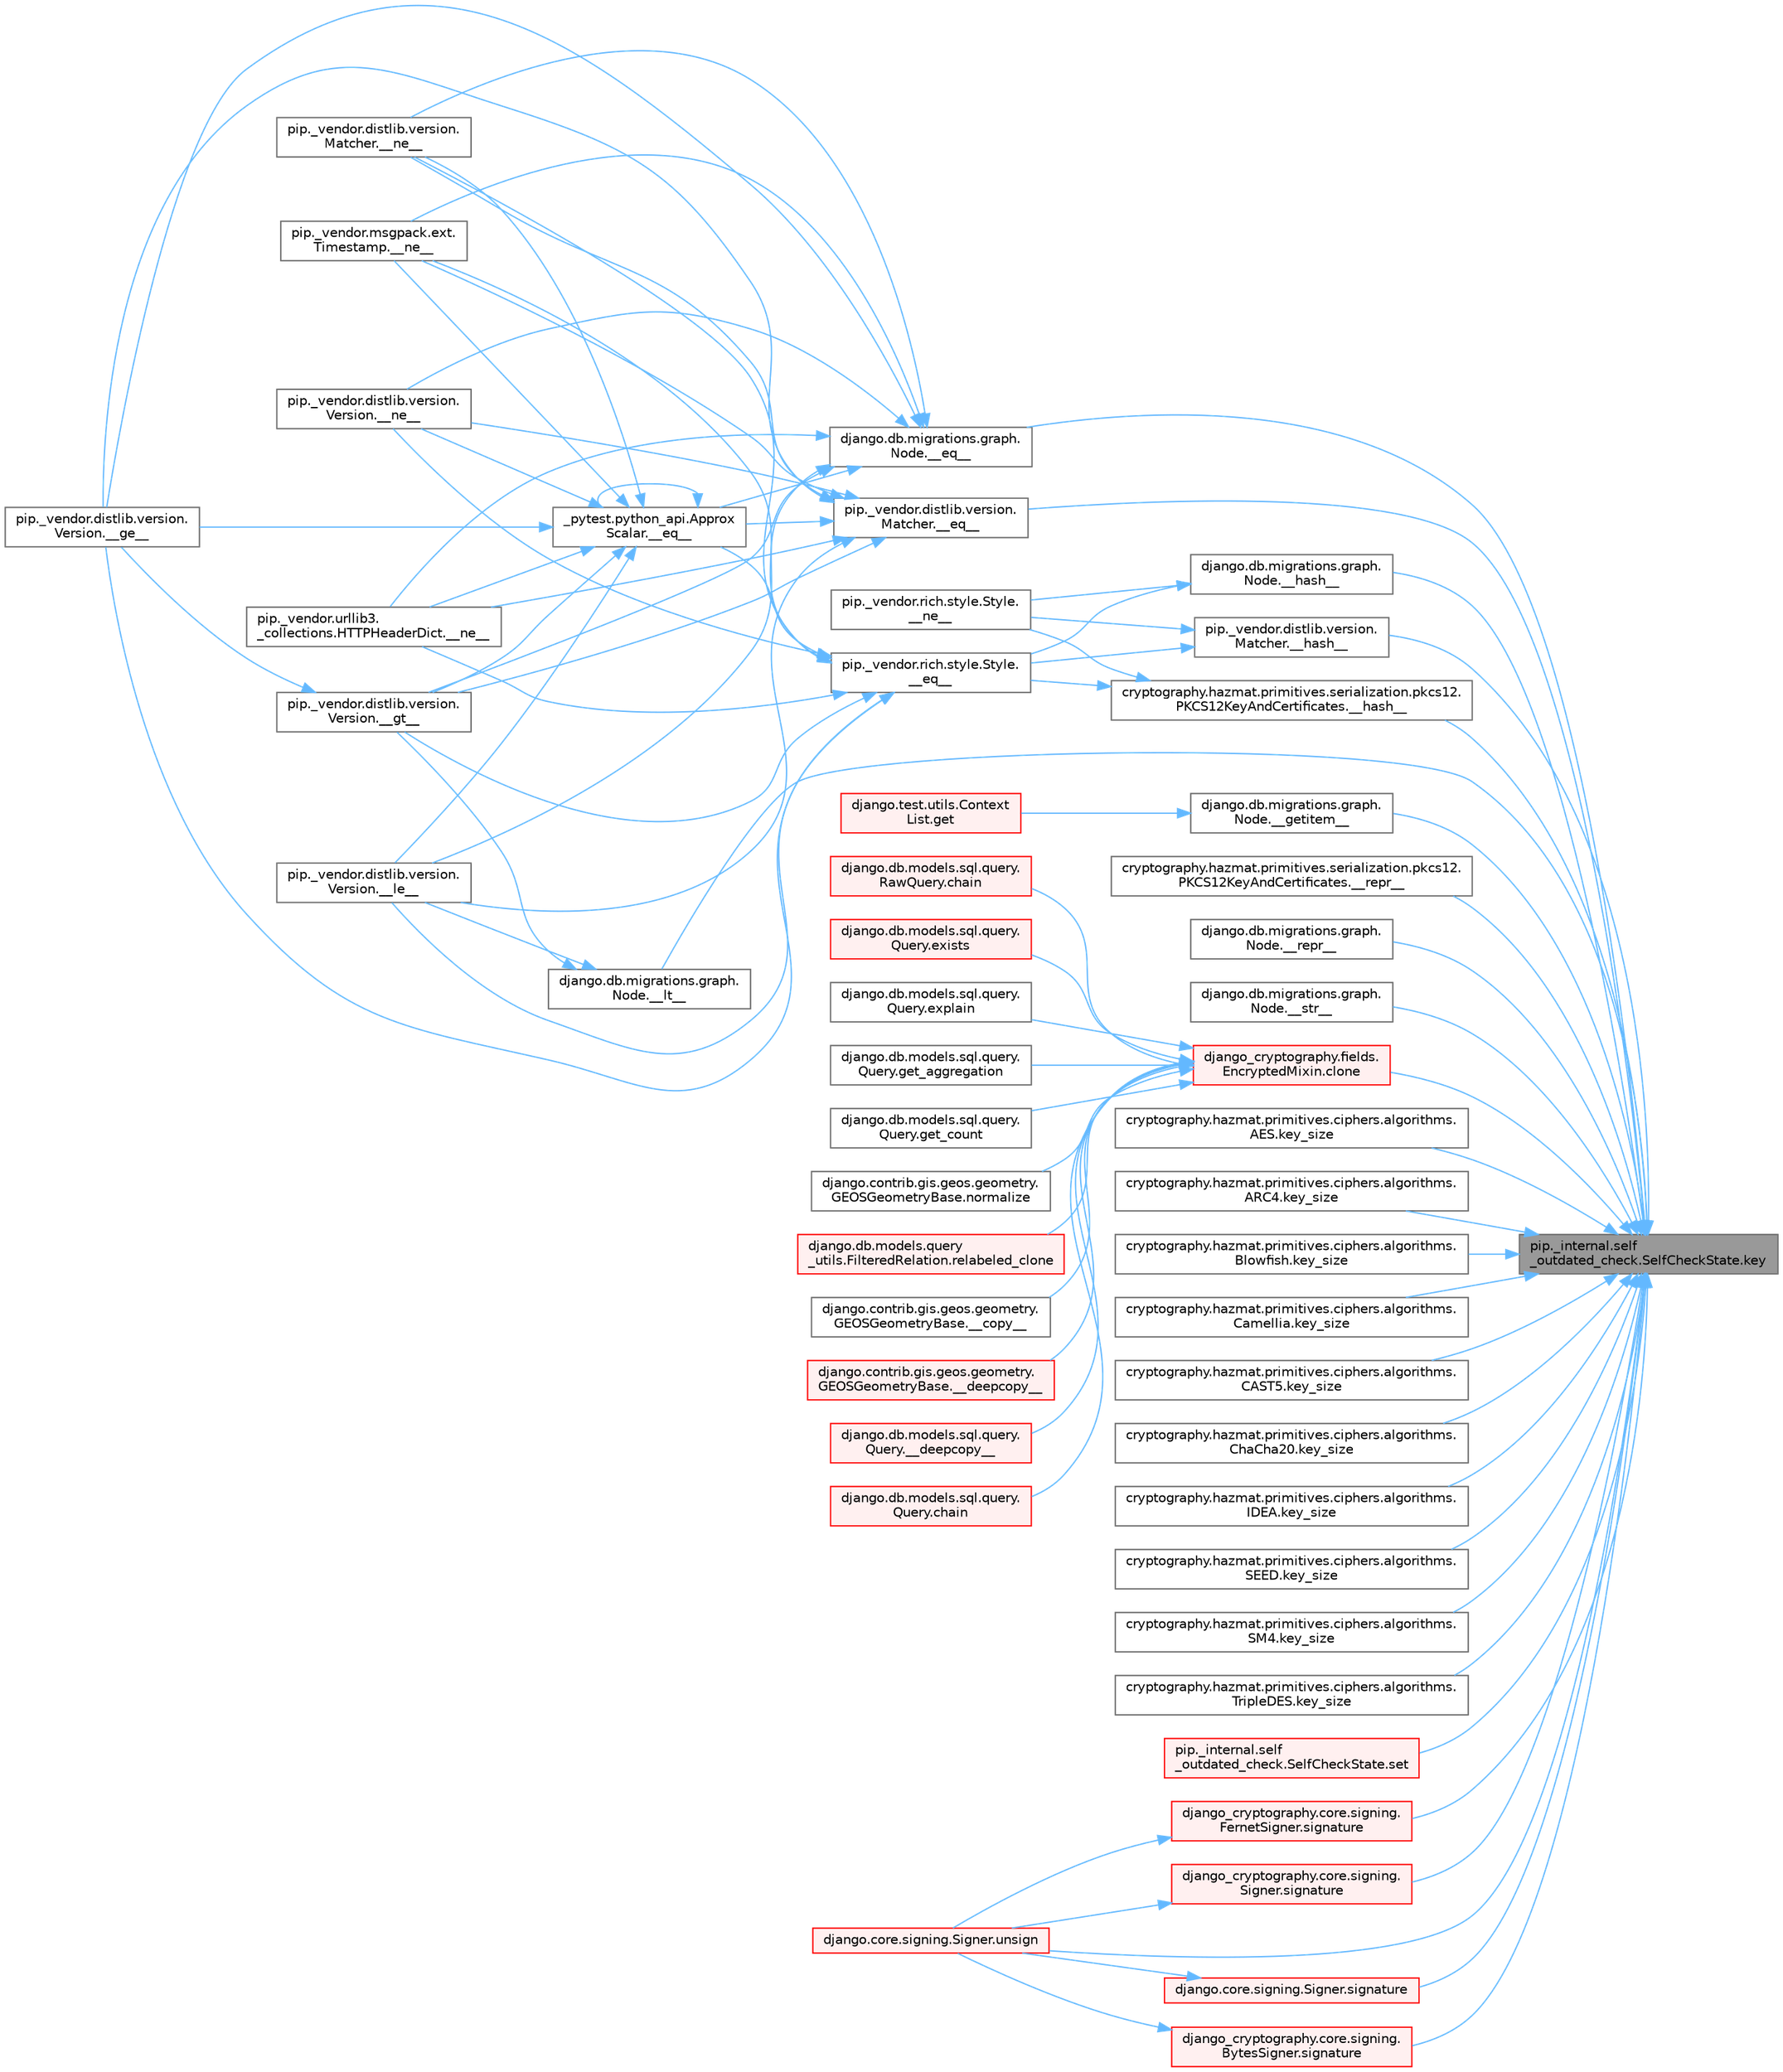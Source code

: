 digraph "pip._internal.self_outdated_check.SelfCheckState.key"
{
 // LATEX_PDF_SIZE
  bgcolor="transparent";
  edge [fontname=Helvetica,fontsize=10,labelfontname=Helvetica,labelfontsize=10];
  node [fontname=Helvetica,fontsize=10,shape=box,height=0.2,width=0.4];
  rankdir="RL";
  Node1 [id="Node000001",label="pip._internal.self\l_outdated_check.SelfCheckState.key",height=0.2,width=0.4,color="gray40", fillcolor="grey60", style="filled", fontcolor="black",tooltip=" "];
  Node1 -> Node2 [id="edge1_Node000001_Node000002",dir="back",color="steelblue1",style="solid",tooltip=" "];
  Node2 [id="Node000002",label="django.db.migrations.graph.\lNode.__eq__",height=0.2,width=0.4,color="grey40", fillcolor="white", style="filled",URL="$classdjango_1_1db_1_1migrations_1_1graph_1_1_node.html#a95300fc9e66a3e8bd7d6750ab7e21921",tooltip=" "];
  Node2 -> Node3 [id="edge2_Node000002_Node000003",dir="back",color="steelblue1",style="solid",tooltip=" "];
  Node3 [id="Node000003",label="_pytest.python_api.Approx\lScalar.__eq__",height=0.2,width=0.4,color="grey40", fillcolor="white", style="filled",URL="$class__pytest_1_1python__api_1_1_approx_scalar.html#af4601ee4ca7409927f88c83ebfc3d923",tooltip=" "];
  Node3 -> Node3 [id="edge3_Node000003_Node000003",dir="back",color="steelblue1",style="solid",tooltip=" "];
  Node3 -> Node4 [id="edge4_Node000003_Node000004",dir="back",color="steelblue1",style="solid",tooltip=" "];
  Node4 [id="Node000004",label="pip._vendor.distlib.version.\lVersion.__ge__",height=0.2,width=0.4,color="grey40", fillcolor="white", style="filled",URL="$classpip_1_1__vendor_1_1distlib_1_1version_1_1_version.html#aa6b7b889cebc687ddb5ed9040d01b1ec",tooltip=" "];
  Node3 -> Node5 [id="edge5_Node000003_Node000005",dir="back",color="steelblue1",style="solid",tooltip=" "];
  Node5 [id="Node000005",label="pip._vendor.distlib.version.\lVersion.__gt__",height=0.2,width=0.4,color="grey40", fillcolor="white", style="filled",URL="$classpip_1_1__vendor_1_1distlib_1_1version_1_1_version.html#a51cf0c8da1bb6829173ff6861b10cb5f",tooltip=" "];
  Node5 -> Node4 [id="edge6_Node000005_Node000004",dir="back",color="steelblue1",style="solid",tooltip=" "];
  Node3 -> Node6 [id="edge7_Node000003_Node000006",dir="back",color="steelblue1",style="solid",tooltip=" "];
  Node6 [id="Node000006",label="pip._vendor.distlib.version.\lVersion.__le__",height=0.2,width=0.4,color="grey40", fillcolor="white", style="filled",URL="$classpip_1_1__vendor_1_1distlib_1_1version_1_1_version.html#ae5e2c5d9b76377e286fcf92a382cbb8b",tooltip=" "];
  Node3 -> Node7 [id="edge8_Node000003_Node000007",dir="back",color="steelblue1",style="solid",tooltip=" "];
  Node7 [id="Node000007",label="pip._vendor.distlib.version.\lMatcher.__ne__",height=0.2,width=0.4,color="grey40", fillcolor="white", style="filled",URL="$classpip_1_1__vendor_1_1distlib_1_1version_1_1_matcher.html#a24f8f8a4686bff3018fee5d22f4e02f1",tooltip=" "];
  Node3 -> Node8 [id="edge9_Node000003_Node000008",dir="back",color="steelblue1",style="solid",tooltip=" "];
  Node8 [id="Node000008",label="pip._vendor.distlib.version.\lVersion.__ne__",height=0.2,width=0.4,color="grey40", fillcolor="white", style="filled",URL="$classpip_1_1__vendor_1_1distlib_1_1version_1_1_version.html#aea3cdf6db007318ab1a2e8d144e2a4a1",tooltip=" "];
  Node3 -> Node9 [id="edge10_Node000003_Node000009",dir="back",color="steelblue1",style="solid",tooltip=" "];
  Node9 [id="Node000009",label="pip._vendor.msgpack.ext.\lTimestamp.__ne__",height=0.2,width=0.4,color="grey40", fillcolor="white", style="filled",URL="$classpip_1_1__vendor_1_1msgpack_1_1ext_1_1_timestamp.html#ac38b8cada8075f7a1133b06bc99b2317",tooltip=" "];
  Node3 -> Node10 [id="edge11_Node000003_Node000010",dir="back",color="steelblue1",style="solid",tooltip=" "];
  Node10 [id="Node000010",label="pip._vendor.urllib3.\l_collections.HTTPHeaderDict.__ne__",height=0.2,width=0.4,color="grey40", fillcolor="white", style="filled",URL="$classpip_1_1__vendor_1_1urllib3_1_1__collections_1_1_h_t_t_p_header_dict.html#aa7766a9499d33160a1258e140e35a806",tooltip=" "];
  Node2 -> Node4 [id="edge12_Node000002_Node000004",dir="back",color="steelblue1",style="solid",tooltip=" "];
  Node2 -> Node5 [id="edge13_Node000002_Node000005",dir="back",color="steelblue1",style="solid",tooltip=" "];
  Node2 -> Node6 [id="edge14_Node000002_Node000006",dir="back",color="steelblue1",style="solid",tooltip=" "];
  Node2 -> Node7 [id="edge15_Node000002_Node000007",dir="back",color="steelblue1",style="solid",tooltip=" "];
  Node2 -> Node8 [id="edge16_Node000002_Node000008",dir="back",color="steelblue1",style="solid",tooltip=" "];
  Node2 -> Node9 [id="edge17_Node000002_Node000009",dir="back",color="steelblue1",style="solid",tooltip=" "];
  Node2 -> Node10 [id="edge18_Node000002_Node000010",dir="back",color="steelblue1",style="solid",tooltip=" "];
  Node1 -> Node11 [id="edge19_Node000001_Node000011",dir="back",color="steelblue1",style="solid",tooltip=" "];
  Node11 [id="Node000011",label="pip._vendor.distlib.version.\lMatcher.__eq__",height=0.2,width=0.4,color="grey40", fillcolor="white", style="filled",URL="$classpip_1_1__vendor_1_1distlib_1_1version_1_1_matcher.html#a3739a55222cb49e6ce88360fe9fe8993",tooltip=" "];
  Node11 -> Node3 [id="edge20_Node000011_Node000003",dir="back",color="steelblue1",style="solid",tooltip=" "];
  Node11 -> Node4 [id="edge21_Node000011_Node000004",dir="back",color="steelblue1",style="solid",tooltip=" "];
  Node11 -> Node5 [id="edge22_Node000011_Node000005",dir="back",color="steelblue1",style="solid",tooltip=" "];
  Node11 -> Node6 [id="edge23_Node000011_Node000006",dir="back",color="steelblue1",style="solid",tooltip=" "];
  Node11 -> Node7 [id="edge24_Node000011_Node000007",dir="back",color="steelblue1",style="solid",tooltip=" "];
  Node11 -> Node8 [id="edge25_Node000011_Node000008",dir="back",color="steelblue1",style="solid",tooltip=" "];
  Node11 -> Node9 [id="edge26_Node000011_Node000009",dir="back",color="steelblue1",style="solid",tooltip=" "];
  Node11 -> Node10 [id="edge27_Node000011_Node000010",dir="back",color="steelblue1",style="solid",tooltip=" "];
  Node1 -> Node12 [id="edge28_Node000001_Node000012",dir="back",color="steelblue1",style="solid",tooltip=" "];
  Node12 [id="Node000012",label="django.db.migrations.graph.\lNode.__getitem__",height=0.2,width=0.4,color="grey40", fillcolor="white", style="filled",URL="$classdjango_1_1db_1_1migrations_1_1graph_1_1_node.html#aa9a089413a616d7bb1b16fca3edaa345",tooltip=" "];
  Node12 -> Node13 [id="edge29_Node000012_Node000013",dir="back",color="steelblue1",style="solid",tooltip=" "];
  Node13 [id="Node000013",label="django.test.utils.Context\lList.get",height=0.2,width=0.4,color="red", fillcolor="#FFF0F0", style="filled",URL="$classdjango_1_1test_1_1utils_1_1_context_list.html#a1797663a8ac92f44dcb9ad281a896842",tooltip=" "];
  Node1 -> Node3181 [id="edge30_Node000001_Node003181",dir="back",color="steelblue1",style="solid",tooltip=" "];
  Node3181 [id="Node003181",label="cryptography.hazmat.primitives.serialization.pkcs12.\lPKCS12KeyAndCertificates.__hash__",height=0.2,width=0.4,color="grey40", fillcolor="white", style="filled",URL="$classcryptography_1_1hazmat_1_1primitives_1_1serialization_1_1pkcs12_1_1_p_k_c_s12_key_and_certificates.html#ab480e11a62bb5cab7607f71b47d649c3",tooltip=" "];
  Node3181 -> Node78 [id="edge31_Node003181_Node000078",dir="back",color="steelblue1",style="solid",tooltip=" "];
  Node78 [id="Node000078",label="pip._vendor.rich.style.Style.\l__eq__",height=0.2,width=0.4,color="grey40", fillcolor="white", style="filled",URL="$classpip_1_1__vendor_1_1rich_1_1style_1_1_style.html#aa1040cd22d3171dc8ac3f0ce31653284",tooltip=" "];
  Node78 -> Node3 [id="edge32_Node000078_Node000003",dir="back",color="steelblue1",style="solid",tooltip=" "];
  Node78 -> Node4 [id="edge33_Node000078_Node000004",dir="back",color="steelblue1",style="solid",tooltip=" "];
  Node78 -> Node5 [id="edge34_Node000078_Node000005",dir="back",color="steelblue1",style="solid",tooltip=" "];
  Node78 -> Node6 [id="edge35_Node000078_Node000006",dir="back",color="steelblue1",style="solid",tooltip=" "];
  Node78 -> Node7 [id="edge36_Node000078_Node000007",dir="back",color="steelblue1",style="solid",tooltip=" "];
  Node78 -> Node8 [id="edge37_Node000078_Node000008",dir="back",color="steelblue1",style="solid",tooltip=" "];
  Node78 -> Node9 [id="edge38_Node000078_Node000009",dir="back",color="steelblue1",style="solid",tooltip=" "];
  Node78 -> Node10 [id="edge39_Node000078_Node000010",dir="back",color="steelblue1",style="solid",tooltip=" "];
  Node3181 -> Node79 [id="edge40_Node003181_Node000079",dir="back",color="steelblue1",style="solid",tooltip=" "];
  Node79 [id="Node000079",label="pip._vendor.rich.style.Style.\l__ne__",height=0.2,width=0.4,color="grey40", fillcolor="white", style="filled",URL="$classpip_1_1__vendor_1_1rich_1_1style_1_1_style.html#a97595d869459e2d619505c87c0b9fe81",tooltip=" "];
  Node1 -> Node3182 [id="edge41_Node000001_Node003182",dir="back",color="steelblue1",style="solid",tooltip=" "];
  Node3182 [id="Node003182",label="django.db.migrations.graph.\lNode.__hash__",height=0.2,width=0.4,color="grey40", fillcolor="white", style="filled",URL="$classdjango_1_1db_1_1migrations_1_1graph_1_1_node.html#a9dfed577d8d3fe5651e4f19ec7545711",tooltip=" "];
  Node3182 -> Node78 [id="edge42_Node003182_Node000078",dir="back",color="steelblue1",style="solid",tooltip=" "];
  Node3182 -> Node79 [id="edge43_Node003182_Node000079",dir="back",color="steelblue1",style="solid",tooltip=" "];
  Node1 -> Node3183 [id="edge44_Node000001_Node003183",dir="back",color="steelblue1",style="solid",tooltip=" "];
  Node3183 [id="Node003183",label="pip._vendor.distlib.version.\lMatcher.__hash__",height=0.2,width=0.4,color="grey40", fillcolor="white", style="filled",URL="$classpip_1_1__vendor_1_1distlib_1_1version_1_1_matcher.html#a9f7f12525ef7605145f83eae2f8aecb3",tooltip=" "];
  Node3183 -> Node78 [id="edge45_Node003183_Node000078",dir="back",color="steelblue1",style="solid",tooltip=" "];
  Node3183 -> Node79 [id="edge46_Node003183_Node000079",dir="back",color="steelblue1",style="solid",tooltip=" "];
  Node1 -> Node3184 [id="edge47_Node000001_Node003184",dir="back",color="steelblue1",style="solid",tooltip=" "];
  Node3184 [id="Node003184",label="django.db.migrations.graph.\lNode.__lt__",height=0.2,width=0.4,color="grey40", fillcolor="white", style="filled",URL="$classdjango_1_1db_1_1migrations_1_1graph_1_1_node.html#a066ca0f59d37562c90ad7cac7daf4532",tooltip=" "];
  Node3184 -> Node5 [id="edge48_Node003184_Node000005",dir="back",color="steelblue1",style="solid",tooltip=" "];
  Node3184 -> Node6 [id="edge49_Node003184_Node000006",dir="back",color="steelblue1",style="solid",tooltip=" "];
  Node1 -> Node3185 [id="edge50_Node000001_Node003185",dir="back",color="steelblue1",style="solid",tooltip=" "];
  Node3185 [id="Node003185",label="cryptography.hazmat.primitives.serialization.pkcs12.\lPKCS12KeyAndCertificates.__repr__",height=0.2,width=0.4,color="grey40", fillcolor="white", style="filled",URL="$classcryptography_1_1hazmat_1_1primitives_1_1serialization_1_1pkcs12_1_1_p_k_c_s12_key_and_certificates.html#ae4654e49043a4cfe7220180870d311ec",tooltip=" "];
  Node1 -> Node3186 [id="edge51_Node000001_Node003186",dir="back",color="steelblue1",style="solid",tooltip=" "];
  Node3186 [id="Node003186",label="django.db.migrations.graph.\lNode.__repr__",height=0.2,width=0.4,color="grey40", fillcolor="white", style="filled",URL="$classdjango_1_1db_1_1migrations_1_1graph_1_1_node.html#a60107dc395b18ed63894fee9c55e3969",tooltip=" "];
  Node1 -> Node3187 [id="edge52_Node000001_Node003187",dir="back",color="steelblue1",style="solid",tooltip=" "];
  Node3187 [id="Node003187",label="django.db.migrations.graph.\lNode.__str__",height=0.2,width=0.4,color="grey40", fillcolor="white", style="filled",URL="$classdjango_1_1db_1_1migrations_1_1graph_1_1_node.html#ace3040fc3a8788ca21a3106d53ebb9bd",tooltip=" "];
  Node1 -> Node3188 [id="edge53_Node000001_Node003188",dir="back",color="steelblue1",style="solid",tooltip=" "];
  Node3188 [id="Node003188",label="django_cryptography.fields.\lEncryptedMixin.clone",height=0.2,width=0.4,color="red", fillcolor="#FFF0F0", style="filled",URL="$classdjango__cryptography_1_1fields_1_1_encrypted_mixin.html#a65b15937ff36f3790528449e030ce8a9",tooltip=" "];
  Node3188 -> Node487 [id="edge54_Node003188_Node000487",dir="back",color="steelblue1",style="solid",tooltip=" "];
  Node487 [id="Node000487",label="django.contrib.gis.geos.geometry.\lGEOSGeometryBase.__copy__",height=0.2,width=0.4,color="grey40", fillcolor="white", style="filled",URL="$classdjango_1_1contrib_1_1gis_1_1geos_1_1geometry_1_1_g_e_o_s_geometry_base.html#ae0f85dbfd6e6e2dab4aa9dd295340b87",tooltip=" "];
  Node3188 -> Node488 [id="edge55_Node003188_Node000488",dir="back",color="steelblue1",style="solid",tooltip=" "];
  Node488 [id="Node000488",label="django.contrib.gis.geos.geometry.\lGEOSGeometryBase.__deepcopy__",height=0.2,width=0.4,color="red", fillcolor="#FFF0F0", style="filled",URL="$classdjango_1_1contrib_1_1gis_1_1geos_1_1geometry_1_1_g_e_o_s_geometry_base.html#ac6f16be987e8c98b9ecb52ccb388c18c",tooltip=" "];
  Node3188 -> Node489 [id="edge56_Node003188_Node000489",dir="back",color="steelblue1",style="solid",tooltip=" "];
  Node489 [id="Node000489",label="django.db.models.sql.query.\lQuery.__deepcopy__",height=0.2,width=0.4,color="red", fillcolor="#FFF0F0", style="filled",URL="$classdjango_1_1db_1_1models_1_1sql_1_1query_1_1_query.html#a03b0d1ca81a588c179694300577a5dde",tooltip=" "];
  Node3188 -> Node490 [id="edge57_Node003188_Node000490",dir="back",color="steelblue1",style="solid",tooltip=" "];
  Node490 [id="Node000490",label="django.db.models.sql.query.\lQuery.chain",height=0.2,width=0.4,color="red", fillcolor="#FFF0F0", style="filled",URL="$classdjango_1_1db_1_1models_1_1sql_1_1query_1_1_query.html#aa3fe5320676d05bc24bd69dcfc785a8f",tooltip=" "];
  Node3188 -> Node496 [id="edge58_Node003188_Node000496",dir="back",color="steelblue1",style="solid",tooltip=" "];
  Node496 [id="Node000496",label="django.db.models.sql.query.\lRawQuery.chain",height=0.2,width=0.4,color="red", fillcolor="#FFF0F0", style="filled",URL="$classdjango_1_1db_1_1models_1_1sql_1_1query_1_1_raw_query.html#a7fe9f8502e3420c0378f6edce01aa68b",tooltip=" "];
  Node3188 -> Node497 [id="edge59_Node003188_Node000497",dir="back",color="steelblue1",style="solid",tooltip=" "];
  Node497 [id="Node000497",label="django.db.models.sql.query.\lQuery.exists",height=0.2,width=0.4,color="red", fillcolor="#FFF0F0", style="filled",URL="$classdjango_1_1db_1_1models_1_1sql_1_1query_1_1_query.html#ae5c8bc324c4badfdcba3d115464be353",tooltip=" "];
  Node3188 -> Node521 [id="edge60_Node003188_Node000521",dir="back",color="steelblue1",style="solid",tooltip=" "];
  Node521 [id="Node000521",label="django.db.models.sql.query.\lQuery.explain",height=0.2,width=0.4,color="grey40", fillcolor="white", style="filled",URL="$classdjango_1_1db_1_1models_1_1sql_1_1query_1_1_query.html#a2017a64b53a6a8b184261899b21895e4",tooltip=" "];
  Node3188 -> Node522 [id="edge61_Node003188_Node000522",dir="back",color="steelblue1",style="solid",tooltip=" "];
  Node522 [id="Node000522",label="django.db.models.sql.query.\lQuery.get_aggregation",height=0.2,width=0.4,color="grey40", fillcolor="white", style="filled",URL="$classdjango_1_1db_1_1models_1_1sql_1_1query_1_1_query.html#a838bcc369ee808b360b6ab68323868e0",tooltip=" "];
  Node3188 -> Node523 [id="edge62_Node003188_Node000523",dir="back",color="steelblue1",style="solid",tooltip=" "];
  Node523 [id="Node000523",label="django.db.models.sql.query.\lQuery.get_count",height=0.2,width=0.4,color="grey40", fillcolor="white", style="filled",URL="$classdjango_1_1db_1_1models_1_1sql_1_1query_1_1_query.html#a4e6c10ea949b3a1c70851e0002656a09",tooltip=" "];
  Node3188 -> Node524 [id="edge63_Node003188_Node000524",dir="back",color="steelblue1",style="solid",tooltip=" "];
  Node524 [id="Node000524",label="django.contrib.gis.geos.geometry.\lGEOSGeometryBase.normalize",height=0.2,width=0.4,color="grey40", fillcolor="white", style="filled",URL="$classdjango_1_1contrib_1_1gis_1_1geos_1_1geometry_1_1_g_e_o_s_geometry_base.html#a8aced8b6d5ffee28e6220e108d7fec9b",tooltip=" "];
  Node3188 -> Node525 [id="edge64_Node003188_Node000525",dir="back",color="steelblue1",style="solid",tooltip=" "];
  Node525 [id="Node000525",label="django.db.models.query\l_utils.FilteredRelation.relabeled_clone",height=0.2,width=0.4,color="red", fillcolor="#FFF0F0", style="filled",URL="$classdjango_1_1db_1_1models_1_1query__utils_1_1_filtered_relation.html#a54721cf88cda04227bc9137fac94d470",tooltip=" "];
  Node1 -> Node3189 [id="edge65_Node000001_Node003189",dir="back",color="steelblue1",style="solid",tooltip=" "];
  Node3189 [id="Node003189",label="cryptography.hazmat.primitives.ciphers.algorithms.\lAES.key_size",height=0.2,width=0.4,color="grey40", fillcolor="white", style="filled",URL="$classcryptography_1_1hazmat_1_1primitives_1_1ciphers_1_1algorithms_1_1_a_e_s.html#ae1e39c48b1e7cabc9c8aef4ffb680f00",tooltip=" "];
  Node1 -> Node3190 [id="edge66_Node000001_Node003190",dir="back",color="steelblue1",style="solid",tooltip=" "];
  Node3190 [id="Node003190",label="cryptography.hazmat.primitives.ciphers.algorithms.\lARC4.key_size",height=0.2,width=0.4,color="grey40", fillcolor="white", style="filled",URL="$classcryptography_1_1hazmat_1_1primitives_1_1ciphers_1_1algorithms_1_1_a_r_c4.html#a06a95d51dec22e29f294acb0116f78f2",tooltip=" "];
  Node1 -> Node3191 [id="edge67_Node000001_Node003191",dir="back",color="steelblue1",style="solid",tooltip=" "];
  Node3191 [id="Node003191",label="cryptography.hazmat.primitives.ciphers.algorithms.\lBlowfish.key_size",height=0.2,width=0.4,color="grey40", fillcolor="white", style="filled",URL="$classcryptography_1_1hazmat_1_1primitives_1_1ciphers_1_1algorithms_1_1_blowfish.html#aa66abf9fc239a1fbe2a15ccbc7624d11",tooltip=" "];
  Node1 -> Node3192 [id="edge68_Node000001_Node003192",dir="back",color="steelblue1",style="solid",tooltip=" "];
  Node3192 [id="Node003192",label="cryptography.hazmat.primitives.ciphers.algorithms.\lCamellia.key_size",height=0.2,width=0.4,color="grey40", fillcolor="white", style="filled",URL="$classcryptography_1_1hazmat_1_1primitives_1_1ciphers_1_1algorithms_1_1_camellia.html#a37831982a40d424e0707c914b94764c0",tooltip=" "];
  Node1 -> Node3193 [id="edge69_Node000001_Node003193",dir="back",color="steelblue1",style="solid",tooltip=" "];
  Node3193 [id="Node003193",label="cryptography.hazmat.primitives.ciphers.algorithms.\lCAST5.key_size",height=0.2,width=0.4,color="grey40", fillcolor="white", style="filled",URL="$classcryptography_1_1hazmat_1_1primitives_1_1ciphers_1_1algorithms_1_1_c_a_s_t5.html#ac4a01ef82ce00632882399723e15ce29",tooltip=" "];
  Node1 -> Node3194 [id="edge70_Node000001_Node003194",dir="back",color="steelblue1",style="solid",tooltip=" "];
  Node3194 [id="Node003194",label="cryptography.hazmat.primitives.ciphers.algorithms.\lChaCha20.key_size",height=0.2,width=0.4,color="grey40", fillcolor="white", style="filled",URL="$classcryptography_1_1hazmat_1_1primitives_1_1ciphers_1_1algorithms_1_1_cha_cha20.html#ab4574180edb133743f574ac59b5b7498",tooltip=" "];
  Node1 -> Node3195 [id="edge71_Node000001_Node003195",dir="back",color="steelblue1",style="solid",tooltip=" "];
  Node3195 [id="Node003195",label="cryptography.hazmat.primitives.ciphers.algorithms.\lIDEA.key_size",height=0.2,width=0.4,color="grey40", fillcolor="white", style="filled",URL="$classcryptography_1_1hazmat_1_1primitives_1_1ciphers_1_1algorithms_1_1_i_d_e_a.html#a3f84ef92a7bef8d867218170151c8bd1",tooltip=" "];
  Node1 -> Node3196 [id="edge72_Node000001_Node003196",dir="back",color="steelblue1",style="solid",tooltip=" "];
  Node3196 [id="Node003196",label="cryptography.hazmat.primitives.ciphers.algorithms.\lSEED.key_size",height=0.2,width=0.4,color="grey40", fillcolor="white", style="filled",URL="$classcryptography_1_1hazmat_1_1primitives_1_1ciphers_1_1algorithms_1_1_s_e_e_d.html#a58359ef3ff74689a87e6dcf59967e37e",tooltip=" "];
  Node1 -> Node3197 [id="edge73_Node000001_Node003197",dir="back",color="steelblue1",style="solid",tooltip=" "];
  Node3197 [id="Node003197",label="cryptography.hazmat.primitives.ciphers.algorithms.\lSM4.key_size",height=0.2,width=0.4,color="grey40", fillcolor="white", style="filled",URL="$classcryptography_1_1hazmat_1_1primitives_1_1ciphers_1_1algorithms_1_1_s_m4.html#aac7a130d0b34cef6f3fed67b4f09e214",tooltip=" "];
  Node1 -> Node3198 [id="edge74_Node000001_Node003198",dir="back",color="steelblue1",style="solid",tooltip=" "];
  Node3198 [id="Node003198",label="cryptography.hazmat.primitives.ciphers.algorithms.\lTripleDES.key_size",height=0.2,width=0.4,color="grey40", fillcolor="white", style="filled",URL="$classcryptography_1_1hazmat_1_1primitives_1_1ciphers_1_1algorithms_1_1_triple_d_e_s.html#ab27307f21094c8a7b193165b3e2d68b5",tooltip=" "];
  Node1 -> Node3199 [id="edge75_Node000001_Node003199",dir="back",color="steelblue1",style="solid",tooltip=" "];
  Node3199 [id="Node003199",label="pip._internal.self\l_outdated_check.SelfCheckState.set",height=0.2,width=0.4,color="red", fillcolor="#FFF0F0", style="filled",URL="$classpip_1_1__internal_1_1self__outdated__check_1_1_self_check_state.html#a55c46d43fafb478c954cc8eebefa1d3d",tooltip=" "];
  Node1 -> Node3039 [id="edge76_Node000001_Node003039",dir="back",color="steelblue1",style="solid",tooltip=" "];
  Node3039 [id="Node003039",label="django.core.signing.Signer.signature",height=0.2,width=0.4,color="red", fillcolor="#FFF0F0", style="filled",URL="$classdjango_1_1core_1_1signing_1_1_signer.html#a7f07d25e055e1c12121ac821012efb46",tooltip=" "];
  Node3039 -> Node1414 [id="edge77_Node003039_Node001414",dir="back",color="steelblue1",style="solid",tooltip=" "];
  Node1414 [id="Node001414",label="django.core.signing.Signer.unsign",height=0.2,width=0.4,color="red", fillcolor="#FFF0F0", style="filled",URL="$classdjango_1_1core_1_1signing_1_1_signer.html#a4c99e64342ad60871525e10b8d9041eb",tooltip=" "];
  Node1 -> Node3040 [id="edge78_Node000001_Node003040",dir="back",color="steelblue1",style="solid",tooltip=" "];
  Node3040 [id="Node003040",label="django_cryptography.core.signing.\lBytesSigner.signature",height=0.2,width=0.4,color="red", fillcolor="#FFF0F0", style="filled",URL="$classdjango__cryptography_1_1core_1_1signing_1_1_bytes_signer.html#a90cc9a96f9ef73301790d9762e653f19",tooltip=" "];
  Node3040 -> Node1414 [id="edge79_Node003040_Node001414",dir="back",color="steelblue1",style="solid",tooltip=" "];
  Node1 -> Node3200 [id="edge80_Node000001_Node003200",dir="back",color="steelblue1",style="solid",tooltip=" "];
  Node3200 [id="Node003200",label="django_cryptography.core.signing.\lFernetSigner.signature",height=0.2,width=0.4,color="red", fillcolor="#FFF0F0", style="filled",URL="$classdjango__cryptography_1_1core_1_1signing_1_1_fernet_signer.html#a0912526a3736344cb70cb986f6ed9ae7",tooltip=" "];
  Node3200 -> Node1414 [id="edge81_Node003200_Node001414",dir="back",color="steelblue1",style="solid",tooltip=" "];
  Node1 -> Node3041 [id="edge82_Node000001_Node003041",dir="back",color="steelblue1",style="solid",tooltip=" "];
  Node3041 [id="Node003041",label="django_cryptography.core.signing.\lSigner.signature",height=0.2,width=0.4,color="red", fillcolor="#FFF0F0", style="filled",URL="$classdjango__cryptography_1_1core_1_1signing_1_1_signer.html#ad71de574e6dffcf1fab21a8ecac7c516",tooltip=" "];
  Node3041 -> Node1414 [id="edge83_Node003041_Node001414",dir="back",color="steelblue1",style="solid",tooltip=" "];
  Node1 -> Node1414 [id="edge84_Node000001_Node001414",dir="back",color="steelblue1",style="solid",tooltip=" "];
}
